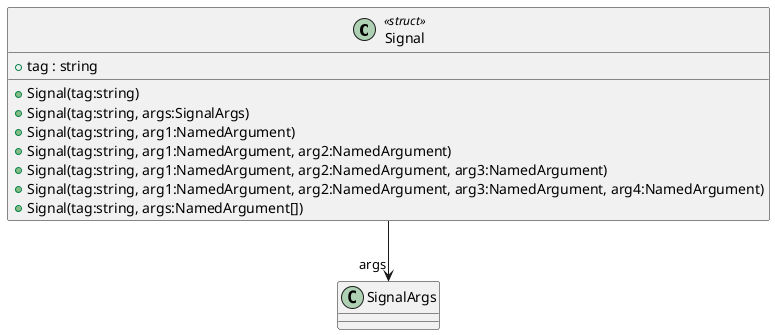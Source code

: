 @startuml
class Signal <<struct>> {
    + tag : string
    + Signal(tag:string)
    + Signal(tag:string, args:SignalArgs)
    + Signal(tag:string, arg1:NamedArgument)
    + Signal(tag:string, arg1:NamedArgument, arg2:NamedArgument)
    + Signal(tag:string, arg1:NamedArgument, arg2:NamedArgument, arg3:NamedArgument)
    + Signal(tag:string, arg1:NamedArgument, arg2:NamedArgument, arg3:NamedArgument, arg4:NamedArgument)
    + Signal(tag:string, args:NamedArgument[])
}
Signal --> "args" SignalArgs
@enduml
